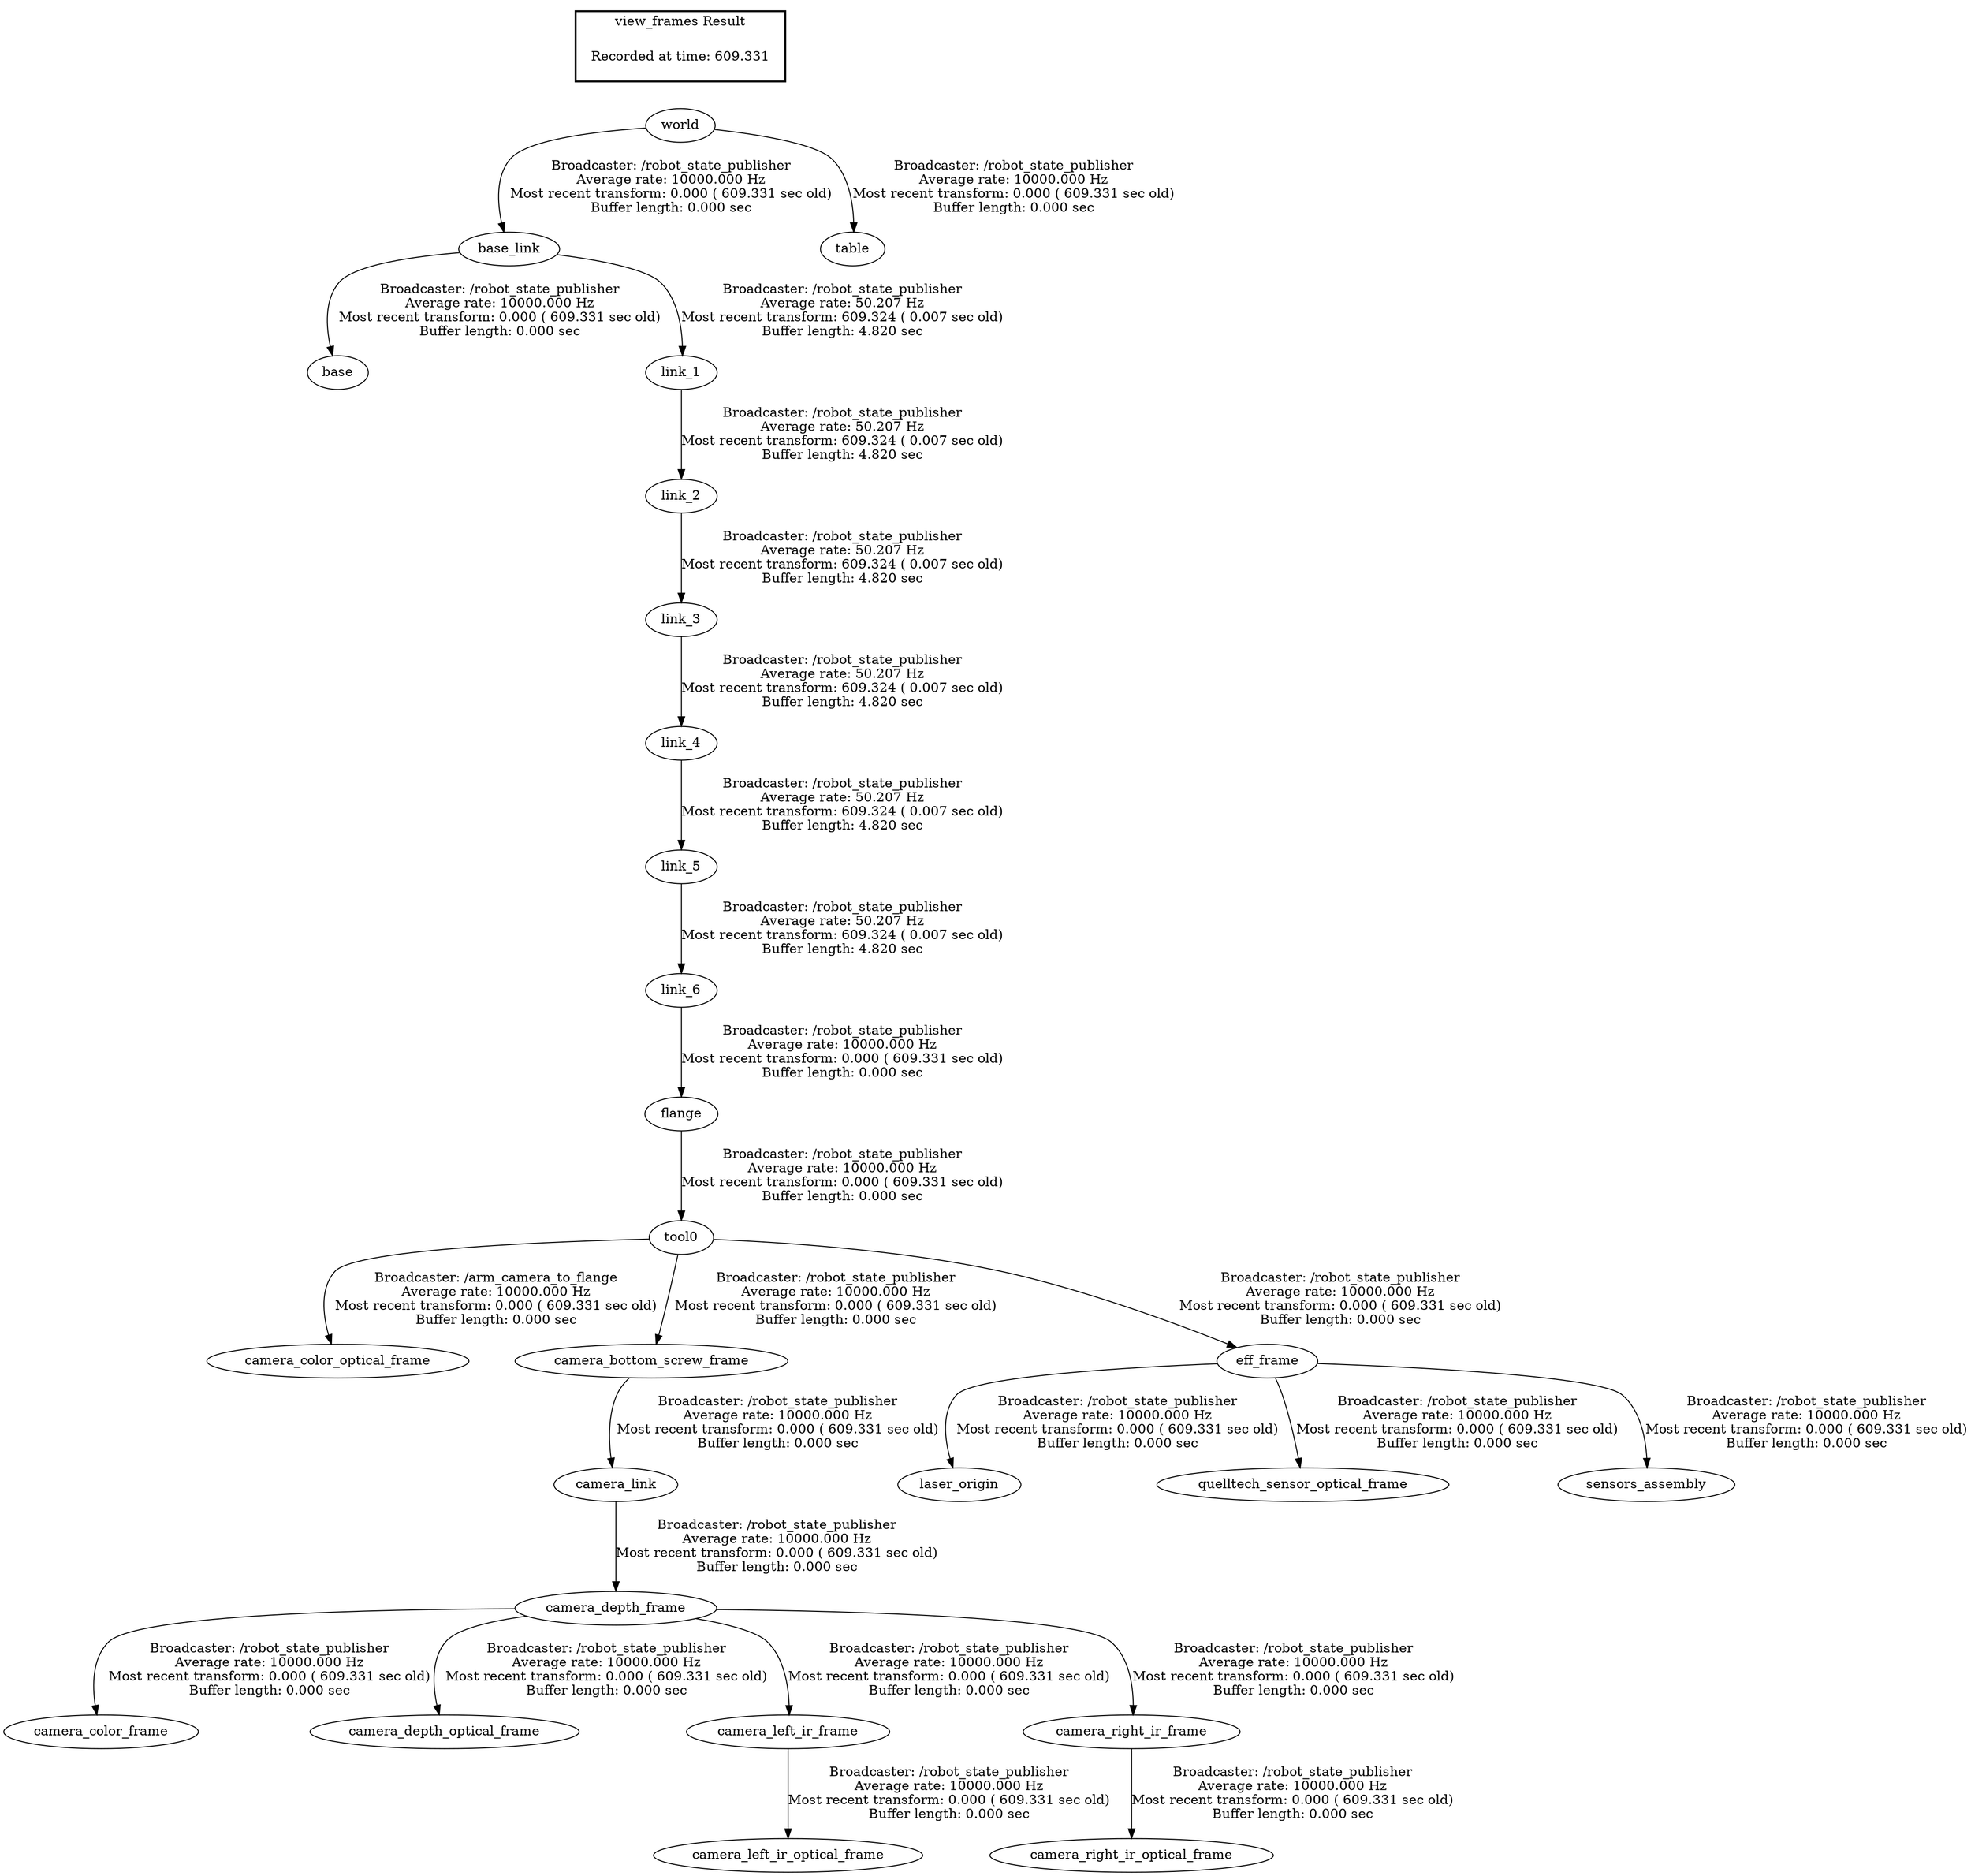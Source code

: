 digraph G {
"base_link" -> "base"[label="Broadcaster: /robot_state_publisher\nAverage rate: 10000.000 Hz\nMost recent transform: 0.000 ( 609.331 sec old)\nBuffer length: 0.000 sec\n"];
"world" -> "base_link"[label="Broadcaster: /robot_state_publisher\nAverage rate: 10000.000 Hz\nMost recent transform: 0.000 ( 609.331 sec old)\nBuffer length: 0.000 sec\n"];
"camera_depth_frame" -> "camera_color_frame"[label="Broadcaster: /robot_state_publisher\nAverage rate: 10000.000 Hz\nMost recent transform: 0.000 ( 609.331 sec old)\nBuffer length: 0.000 sec\n"];
"camera_link" -> "camera_depth_frame"[label="Broadcaster: /robot_state_publisher\nAverage rate: 10000.000 Hz\nMost recent transform: 0.000 ( 609.331 sec old)\nBuffer length: 0.000 sec\n"];
"tool0" -> "camera_color_optical_frame"[label="Broadcaster: /arm_camera_to_flange\nAverage rate: 10000.000 Hz\nMost recent transform: 0.000 ( 609.331 sec old)\nBuffer length: 0.000 sec\n"];
"camera_bottom_screw_frame" -> "camera_link"[label="Broadcaster: /robot_state_publisher\nAverage rate: 10000.000 Hz\nMost recent transform: 0.000 ( 609.331 sec old)\nBuffer length: 0.000 sec\n"];
"camera_depth_frame" -> "camera_depth_optical_frame"[label="Broadcaster: /robot_state_publisher\nAverage rate: 10000.000 Hz\nMost recent transform: 0.000 ( 609.331 sec old)\nBuffer length: 0.000 sec\n"];
"tool0" -> "camera_bottom_screw_frame"[label="Broadcaster: /robot_state_publisher\nAverage rate: 10000.000 Hz\nMost recent transform: 0.000 ( 609.331 sec old)\nBuffer length: 0.000 sec\n"];
"flange" -> "tool0"[label="Broadcaster: /robot_state_publisher\nAverage rate: 10000.000 Hz\nMost recent transform: 0.000 ( 609.331 sec old)\nBuffer length: 0.000 sec\n"];
"camera_depth_frame" -> "camera_left_ir_frame"[label="Broadcaster: /robot_state_publisher\nAverage rate: 10000.000 Hz\nMost recent transform: 0.000 ( 609.331 sec old)\nBuffer length: 0.000 sec\n"];
"camera_left_ir_frame" -> "camera_left_ir_optical_frame"[label="Broadcaster: /robot_state_publisher\nAverage rate: 10000.000 Hz\nMost recent transform: 0.000 ( 609.331 sec old)\nBuffer length: 0.000 sec\n"];
"camera_depth_frame" -> "camera_right_ir_frame"[label="Broadcaster: /robot_state_publisher\nAverage rate: 10000.000 Hz\nMost recent transform: 0.000 ( 609.331 sec old)\nBuffer length: 0.000 sec\n"];
"camera_right_ir_frame" -> "camera_right_ir_optical_frame"[label="Broadcaster: /robot_state_publisher\nAverage rate: 10000.000 Hz\nMost recent transform: 0.000 ( 609.331 sec old)\nBuffer length: 0.000 sec\n"];
"eff_frame" -> "laser_origin"[label="Broadcaster: /robot_state_publisher\nAverage rate: 10000.000 Hz\nMost recent transform: 0.000 ( 609.331 sec old)\nBuffer length: 0.000 sec\n"];
"tool0" -> "eff_frame"[label="Broadcaster: /robot_state_publisher\nAverage rate: 10000.000 Hz\nMost recent transform: 0.000 ( 609.331 sec old)\nBuffer length: 0.000 sec\n"];
"eff_frame" -> "quelltech_sensor_optical_frame"[label="Broadcaster: /robot_state_publisher\nAverage rate: 10000.000 Hz\nMost recent transform: 0.000 ( 609.331 sec old)\nBuffer length: 0.000 sec\n"];
"eff_frame" -> "sensors_assembly"[label="Broadcaster: /robot_state_publisher\nAverage rate: 10000.000 Hz\nMost recent transform: 0.000 ( 609.331 sec old)\nBuffer length: 0.000 sec\n"];
"link_6" -> "flange"[label="Broadcaster: /robot_state_publisher\nAverage rate: 10000.000 Hz\nMost recent transform: 0.000 ( 609.331 sec old)\nBuffer length: 0.000 sec\n"];
"link_5" -> "link_6"[label="Broadcaster: /robot_state_publisher\nAverage rate: 50.207 Hz\nMost recent transform: 609.324 ( 0.007 sec old)\nBuffer length: 4.820 sec\n"];
"world" -> "table"[label="Broadcaster: /robot_state_publisher\nAverage rate: 10000.000 Hz\nMost recent transform: 0.000 ( 609.331 sec old)\nBuffer length: 0.000 sec\n"];
"base_link" -> "link_1"[label="Broadcaster: /robot_state_publisher\nAverage rate: 50.207 Hz\nMost recent transform: 609.324 ( 0.007 sec old)\nBuffer length: 4.820 sec\n"];
"link_1" -> "link_2"[label="Broadcaster: /robot_state_publisher\nAverage rate: 50.207 Hz\nMost recent transform: 609.324 ( 0.007 sec old)\nBuffer length: 4.820 sec\n"];
"link_2" -> "link_3"[label="Broadcaster: /robot_state_publisher\nAverage rate: 50.207 Hz\nMost recent transform: 609.324 ( 0.007 sec old)\nBuffer length: 4.820 sec\n"];
"link_3" -> "link_4"[label="Broadcaster: /robot_state_publisher\nAverage rate: 50.207 Hz\nMost recent transform: 609.324 ( 0.007 sec old)\nBuffer length: 4.820 sec\n"];
"link_4" -> "link_5"[label="Broadcaster: /robot_state_publisher\nAverage rate: 50.207 Hz\nMost recent transform: 609.324 ( 0.007 sec old)\nBuffer length: 4.820 sec\n"];
edge [style=invis];
 subgraph cluster_legend { style=bold; color=black; label ="view_frames Result";
"Recorded at time: 609.331"[ shape=plaintext ] ;
 }->"world";
}